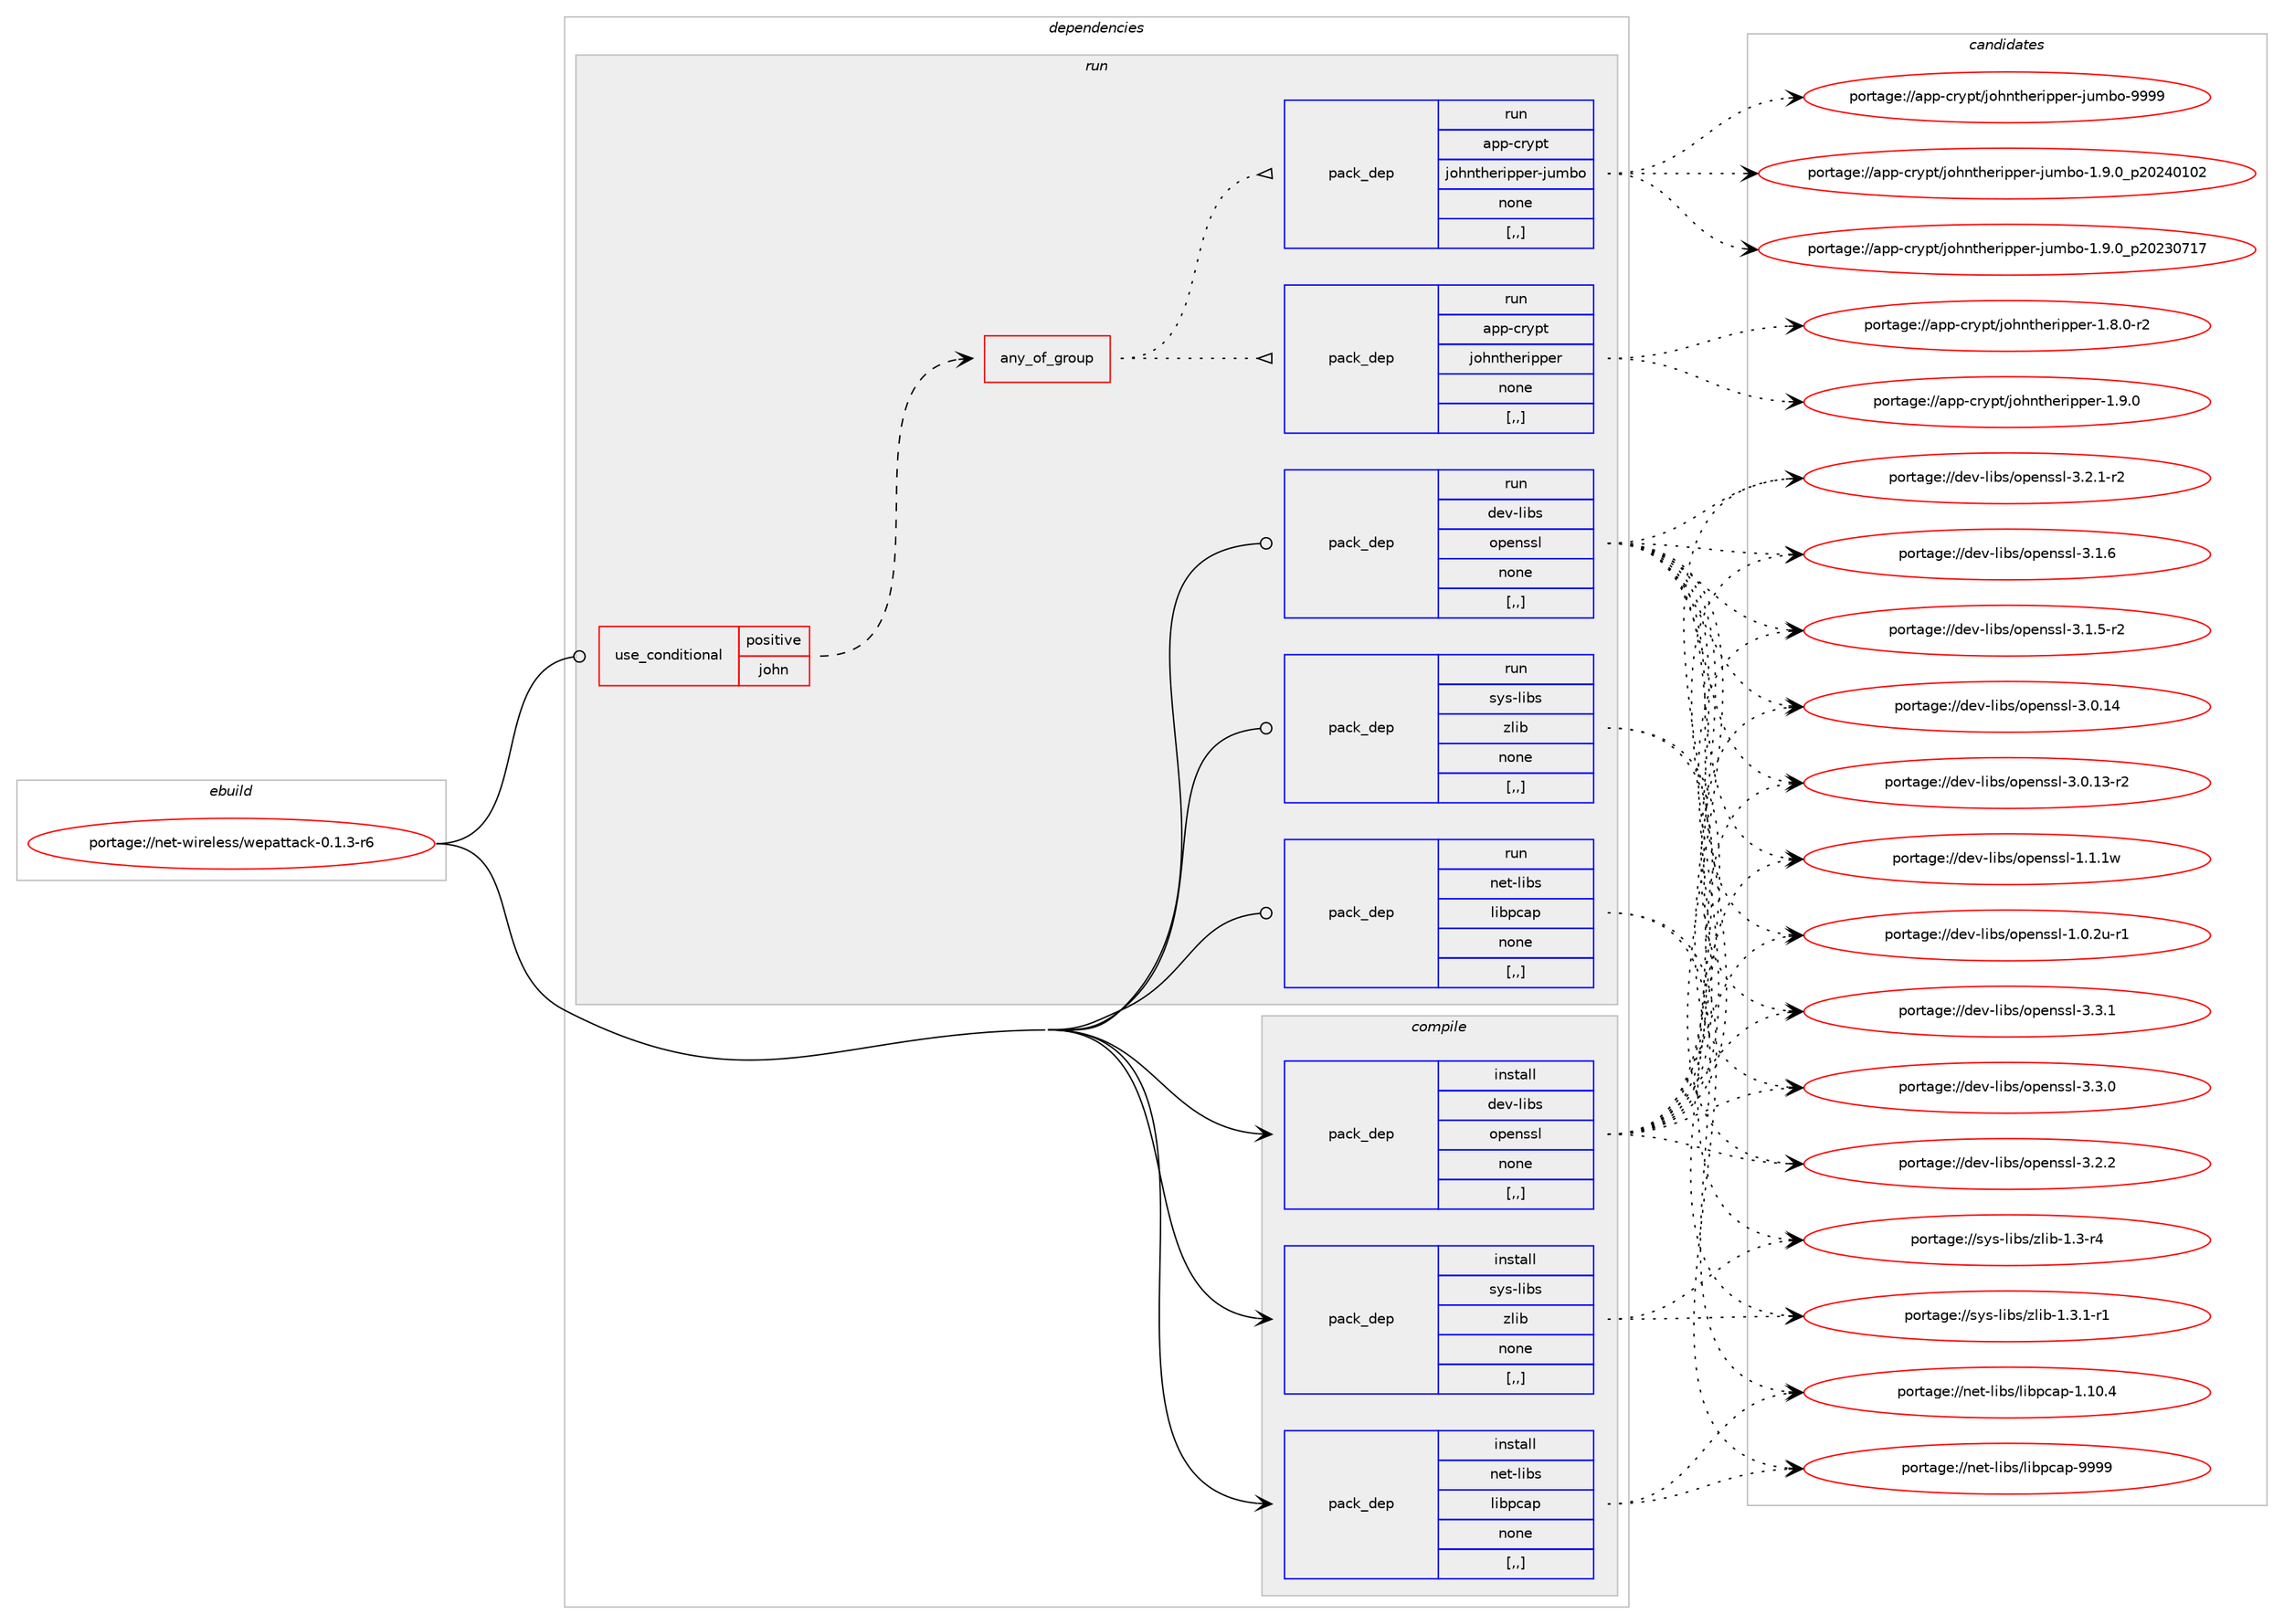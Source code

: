 digraph prolog {

# *************
# Graph options
# *************

newrank=true;
concentrate=true;
compound=true;
graph [rankdir=LR,fontname=Helvetica,fontsize=10,ranksep=1.5];#, ranksep=2.5, nodesep=0.2];
edge  [arrowhead=vee];
node  [fontname=Helvetica,fontsize=10];

# **********
# The ebuild
# **********

subgraph cluster_leftcol {
color=gray;
rank=same;
label=<<i>ebuild</i>>;
id [label="portage://net-wireless/wepattack-0.1.3-r6", color=red, width=4, href="../net-wireless/wepattack-0.1.3-r6.svg"];
}

# ****************
# The dependencies
# ****************

subgraph cluster_midcol {
color=gray;
label=<<i>dependencies</i>>;
subgraph cluster_compile {
fillcolor="#eeeeee";
style=filled;
label=<<i>compile</i>>;
subgraph pack1257 {
dependency1679 [label=<<TABLE BORDER="0" CELLBORDER="1" CELLSPACING="0" CELLPADDING="4" WIDTH="220"><TR><TD ROWSPAN="6" CELLPADDING="30">pack_dep</TD></TR><TR><TD WIDTH="110">install</TD></TR><TR><TD>dev-libs</TD></TR><TR><TD>openssl</TD></TR><TR><TD>none</TD></TR><TR><TD>[,,]</TD></TR></TABLE>>, shape=none, color=blue];
}
id:e -> dependency1679:w [weight=20,style="solid",arrowhead="vee"];
subgraph pack1258 {
dependency1680 [label=<<TABLE BORDER="0" CELLBORDER="1" CELLSPACING="0" CELLPADDING="4" WIDTH="220"><TR><TD ROWSPAN="6" CELLPADDING="30">pack_dep</TD></TR><TR><TD WIDTH="110">install</TD></TR><TR><TD>net-libs</TD></TR><TR><TD>libpcap</TD></TR><TR><TD>none</TD></TR><TR><TD>[,,]</TD></TR></TABLE>>, shape=none, color=blue];
}
id:e -> dependency1680:w [weight=20,style="solid",arrowhead="vee"];
subgraph pack1259 {
dependency1681 [label=<<TABLE BORDER="0" CELLBORDER="1" CELLSPACING="0" CELLPADDING="4" WIDTH="220"><TR><TD ROWSPAN="6" CELLPADDING="30">pack_dep</TD></TR><TR><TD WIDTH="110">install</TD></TR><TR><TD>sys-libs</TD></TR><TR><TD>zlib</TD></TR><TR><TD>none</TD></TR><TR><TD>[,,]</TD></TR></TABLE>>, shape=none, color=blue];
}
id:e -> dependency1681:w [weight=20,style="solid",arrowhead="vee"];
}
subgraph cluster_compileandrun {
fillcolor="#eeeeee";
style=filled;
label=<<i>compile and run</i>>;
}
subgraph cluster_run {
fillcolor="#eeeeee";
style=filled;
label=<<i>run</i>>;
subgraph cond406 {
dependency1682 [label=<<TABLE BORDER="0" CELLBORDER="1" CELLSPACING="0" CELLPADDING="4"><TR><TD ROWSPAN="3" CELLPADDING="10">use_conditional</TD></TR><TR><TD>positive</TD></TR><TR><TD>john</TD></TR></TABLE>>, shape=none, color=red];
subgraph any18 {
dependency1683 [label=<<TABLE BORDER="0" CELLBORDER="1" CELLSPACING="0" CELLPADDING="4"><TR><TD CELLPADDING="10">any_of_group</TD></TR></TABLE>>, shape=none, color=red];subgraph pack1260 {
dependency1684 [label=<<TABLE BORDER="0" CELLBORDER="1" CELLSPACING="0" CELLPADDING="4" WIDTH="220"><TR><TD ROWSPAN="6" CELLPADDING="30">pack_dep</TD></TR><TR><TD WIDTH="110">run</TD></TR><TR><TD>app-crypt</TD></TR><TR><TD>johntheripper</TD></TR><TR><TD>none</TD></TR><TR><TD>[,,]</TD></TR></TABLE>>, shape=none, color=blue];
}
dependency1683:e -> dependency1684:w [weight=20,style="dotted",arrowhead="oinv"];
subgraph pack1261 {
dependency1685 [label=<<TABLE BORDER="0" CELLBORDER="1" CELLSPACING="0" CELLPADDING="4" WIDTH="220"><TR><TD ROWSPAN="6" CELLPADDING="30">pack_dep</TD></TR><TR><TD WIDTH="110">run</TD></TR><TR><TD>app-crypt</TD></TR><TR><TD>johntheripper-jumbo</TD></TR><TR><TD>none</TD></TR><TR><TD>[,,]</TD></TR></TABLE>>, shape=none, color=blue];
}
dependency1683:e -> dependency1685:w [weight=20,style="dotted",arrowhead="oinv"];
}
dependency1682:e -> dependency1683:w [weight=20,style="dashed",arrowhead="vee"];
}
id:e -> dependency1682:w [weight=20,style="solid",arrowhead="odot"];
subgraph pack1262 {
dependency1686 [label=<<TABLE BORDER="0" CELLBORDER="1" CELLSPACING="0" CELLPADDING="4" WIDTH="220"><TR><TD ROWSPAN="6" CELLPADDING="30">pack_dep</TD></TR><TR><TD WIDTH="110">run</TD></TR><TR><TD>dev-libs</TD></TR><TR><TD>openssl</TD></TR><TR><TD>none</TD></TR><TR><TD>[,,]</TD></TR></TABLE>>, shape=none, color=blue];
}
id:e -> dependency1686:w [weight=20,style="solid",arrowhead="odot"];
subgraph pack1263 {
dependency1687 [label=<<TABLE BORDER="0" CELLBORDER="1" CELLSPACING="0" CELLPADDING="4" WIDTH="220"><TR><TD ROWSPAN="6" CELLPADDING="30">pack_dep</TD></TR><TR><TD WIDTH="110">run</TD></TR><TR><TD>net-libs</TD></TR><TR><TD>libpcap</TD></TR><TR><TD>none</TD></TR><TR><TD>[,,]</TD></TR></TABLE>>, shape=none, color=blue];
}
id:e -> dependency1687:w [weight=20,style="solid",arrowhead="odot"];
subgraph pack1264 {
dependency1688 [label=<<TABLE BORDER="0" CELLBORDER="1" CELLSPACING="0" CELLPADDING="4" WIDTH="220"><TR><TD ROWSPAN="6" CELLPADDING="30">pack_dep</TD></TR><TR><TD WIDTH="110">run</TD></TR><TR><TD>sys-libs</TD></TR><TR><TD>zlib</TD></TR><TR><TD>none</TD></TR><TR><TD>[,,]</TD></TR></TABLE>>, shape=none, color=blue];
}
id:e -> dependency1688:w [weight=20,style="solid",arrowhead="odot"];
}
}

# **************
# The candidates
# **************

subgraph cluster_choices {
rank=same;
color=gray;
label=<<i>candidates</i>>;

subgraph choice1257 {
color=black;
nodesep=1;
choice100101118451081059811547111112101110115115108455146514649 [label="portage://dev-libs/openssl-3.3.1", color=red, width=4,href="../dev-libs/openssl-3.3.1.svg"];
choice100101118451081059811547111112101110115115108455146514648 [label="portage://dev-libs/openssl-3.3.0", color=red, width=4,href="../dev-libs/openssl-3.3.0.svg"];
choice100101118451081059811547111112101110115115108455146504650 [label="portage://dev-libs/openssl-3.2.2", color=red, width=4,href="../dev-libs/openssl-3.2.2.svg"];
choice1001011184510810598115471111121011101151151084551465046494511450 [label="portage://dev-libs/openssl-3.2.1-r2", color=red, width=4,href="../dev-libs/openssl-3.2.1-r2.svg"];
choice100101118451081059811547111112101110115115108455146494654 [label="portage://dev-libs/openssl-3.1.6", color=red, width=4,href="../dev-libs/openssl-3.1.6.svg"];
choice1001011184510810598115471111121011101151151084551464946534511450 [label="portage://dev-libs/openssl-3.1.5-r2", color=red, width=4,href="../dev-libs/openssl-3.1.5-r2.svg"];
choice10010111845108105981154711111210111011511510845514648464952 [label="portage://dev-libs/openssl-3.0.14", color=red, width=4,href="../dev-libs/openssl-3.0.14.svg"];
choice100101118451081059811547111112101110115115108455146484649514511450 [label="portage://dev-libs/openssl-3.0.13-r2", color=red, width=4,href="../dev-libs/openssl-3.0.13-r2.svg"];
choice100101118451081059811547111112101110115115108454946494649119 [label="portage://dev-libs/openssl-1.1.1w", color=red, width=4,href="../dev-libs/openssl-1.1.1w.svg"];
choice1001011184510810598115471111121011101151151084549464846501174511449 [label="portage://dev-libs/openssl-1.0.2u-r1", color=red, width=4,href="../dev-libs/openssl-1.0.2u-r1.svg"];
dependency1679:e -> choice100101118451081059811547111112101110115115108455146514649:w [style=dotted,weight="100"];
dependency1679:e -> choice100101118451081059811547111112101110115115108455146514648:w [style=dotted,weight="100"];
dependency1679:e -> choice100101118451081059811547111112101110115115108455146504650:w [style=dotted,weight="100"];
dependency1679:e -> choice1001011184510810598115471111121011101151151084551465046494511450:w [style=dotted,weight="100"];
dependency1679:e -> choice100101118451081059811547111112101110115115108455146494654:w [style=dotted,weight="100"];
dependency1679:e -> choice1001011184510810598115471111121011101151151084551464946534511450:w [style=dotted,weight="100"];
dependency1679:e -> choice10010111845108105981154711111210111011511510845514648464952:w [style=dotted,weight="100"];
dependency1679:e -> choice100101118451081059811547111112101110115115108455146484649514511450:w [style=dotted,weight="100"];
dependency1679:e -> choice100101118451081059811547111112101110115115108454946494649119:w [style=dotted,weight="100"];
dependency1679:e -> choice1001011184510810598115471111121011101151151084549464846501174511449:w [style=dotted,weight="100"];
}
subgraph choice1258 {
color=black;
nodesep=1;
choice1101011164510810598115471081059811299971124557575757 [label="portage://net-libs/libpcap-9999", color=red, width=4,href="../net-libs/libpcap-9999.svg"];
choice11010111645108105981154710810598112999711245494649484652 [label="portage://net-libs/libpcap-1.10.4", color=red, width=4,href="../net-libs/libpcap-1.10.4.svg"];
dependency1680:e -> choice1101011164510810598115471081059811299971124557575757:w [style=dotted,weight="100"];
dependency1680:e -> choice11010111645108105981154710810598112999711245494649484652:w [style=dotted,weight="100"];
}
subgraph choice1259 {
color=black;
nodesep=1;
choice115121115451081059811547122108105984549465146494511449 [label="portage://sys-libs/zlib-1.3.1-r1", color=red, width=4,href="../sys-libs/zlib-1.3.1-r1.svg"];
choice11512111545108105981154712210810598454946514511452 [label="portage://sys-libs/zlib-1.3-r4", color=red, width=4,href="../sys-libs/zlib-1.3-r4.svg"];
dependency1681:e -> choice115121115451081059811547122108105984549465146494511449:w [style=dotted,weight="100"];
dependency1681:e -> choice11512111545108105981154712210810598454946514511452:w [style=dotted,weight="100"];
}
subgraph choice1260 {
color=black;
nodesep=1;
choice97112112459911412111211647106111104110116104101114105112112101114454946574648 [label="portage://app-crypt/johntheripper-1.9.0", color=red, width=4,href="../app-crypt/johntheripper-1.9.0.svg"];
choice971121124599114121112116471061111041101161041011141051121121011144549465646484511450 [label="portage://app-crypt/johntheripper-1.8.0-r2", color=red, width=4,href="../app-crypt/johntheripper-1.8.0-r2.svg"];
dependency1684:e -> choice97112112459911412111211647106111104110116104101114105112112101114454946574648:w [style=dotted,weight="100"];
dependency1684:e -> choice971121124599114121112116471061111041101161041011141051121121011144549465646484511450:w [style=dotted,weight="100"];
}
subgraph choice1261 {
color=black;
nodesep=1;
choice9711211245991141211121164710611110411011610410111410511211210111445106117109981114557575757 [label="portage://app-crypt/johntheripper-jumbo-9999", color=red, width=4,href="../app-crypt/johntheripper-jumbo-9999.svg"];
choice971121124599114121112116471061111041101161041011141051121121011144510611710998111454946574648951125048505248494850 [label="portage://app-crypt/johntheripper-jumbo-1.9.0_p20240102", color=red, width=4,href="../app-crypt/johntheripper-jumbo-1.9.0_p20240102.svg"];
choice971121124599114121112116471061111041101161041011141051121121011144510611710998111454946574648951125048505148554955 [label="portage://app-crypt/johntheripper-jumbo-1.9.0_p20230717", color=red, width=4,href="../app-crypt/johntheripper-jumbo-1.9.0_p20230717.svg"];
dependency1685:e -> choice9711211245991141211121164710611110411011610410111410511211210111445106117109981114557575757:w [style=dotted,weight="100"];
dependency1685:e -> choice971121124599114121112116471061111041101161041011141051121121011144510611710998111454946574648951125048505248494850:w [style=dotted,weight="100"];
dependency1685:e -> choice971121124599114121112116471061111041101161041011141051121121011144510611710998111454946574648951125048505148554955:w [style=dotted,weight="100"];
}
subgraph choice1262 {
color=black;
nodesep=1;
choice100101118451081059811547111112101110115115108455146514649 [label="portage://dev-libs/openssl-3.3.1", color=red, width=4,href="../dev-libs/openssl-3.3.1.svg"];
choice100101118451081059811547111112101110115115108455146514648 [label="portage://dev-libs/openssl-3.3.0", color=red, width=4,href="../dev-libs/openssl-3.3.0.svg"];
choice100101118451081059811547111112101110115115108455146504650 [label="portage://dev-libs/openssl-3.2.2", color=red, width=4,href="../dev-libs/openssl-3.2.2.svg"];
choice1001011184510810598115471111121011101151151084551465046494511450 [label="portage://dev-libs/openssl-3.2.1-r2", color=red, width=4,href="../dev-libs/openssl-3.2.1-r2.svg"];
choice100101118451081059811547111112101110115115108455146494654 [label="portage://dev-libs/openssl-3.1.6", color=red, width=4,href="../dev-libs/openssl-3.1.6.svg"];
choice1001011184510810598115471111121011101151151084551464946534511450 [label="portage://dev-libs/openssl-3.1.5-r2", color=red, width=4,href="../dev-libs/openssl-3.1.5-r2.svg"];
choice10010111845108105981154711111210111011511510845514648464952 [label="portage://dev-libs/openssl-3.0.14", color=red, width=4,href="../dev-libs/openssl-3.0.14.svg"];
choice100101118451081059811547111112101110115115108455146484649514511450 [label="portage://dev-libs/openssl-3.0.13-r2", color=red, width=4,href="../dev-libs/openssl-3.0.13-r2.svg"];
choice100101118451081059811547111112101110115115108454946494649119 [label="portage://dev-libs/openssl-1.1.1w", color=red, width=4,href="../dev-libs/openssl-1.1.1w.svg"];
choice1001011184510810598115471111121011101151151084549464846501174511449 [label="portage://dev-libs/openssl-1.0.2u-r1", color=red, width=4,href="../dev-libs/openssl-1.0.2u-r1.svg"];
dependency1686:e -> choice100101118451081059811547111112101110115115108455146514649:w [style=dotted,weight="100"];
dependency1686:e -> choice100101118451081059811547111112101110115115108455146514648:w [style=dotted,weight="100"];
dependency1686:e -> choice100101118451081059811547111112101110115115108455146504650:w [style=dotted,weight="100"];
dependency1686:e -> choice1001011184510810598115471111121011101151151084551465046494511450:w [style=dotted,weight="100"];
dependency1686:e -> choice100101118451081059811547111112101110115115108455146494654:w [style=dotted,weight="100"];
dependency1686:e -> choice1001011184510810598115471111121011101151151084551464946534511450:w [style=dotted,weight="100"];
dependency1686:e -> choice10010111845108105981154711111210111011511510845514648464952:w [style=dotted,weight="100"];
dependency1686:e -> choice100101118451081059811547111112101110115115108455146484649514511450:w [style=dotted,weight="100"];
dependency1686:e -> choice100101118451081059811547111112101110115115108454946494649119:w [style=dotted,weight="100"];
dependency1686:e -> choice1001011184510810598115471111121011101151151084549464846501174511449:w [style=dotted,weight="100"];
}
subgraph choice1263 {
color=black;
nodesep=1;
choice1101011164510810598115471081059811299971124557575757 [label="portage://net-libs/libpcap-9999", color=red, width=4,href="../net-libs/libpcap-9999.svg"];
choice11010111645108105981154710810598112999711245494649484652 [label="portage://net-libs/libpcap-1.10.4", color=red, width=4,href="../net-libs/libpcap-1.10.4.svg"];
dependency1687:e -> choice1101011164510810598115471081059811299971124557575757:w [style=dotted,weight="100"];
dependency1687:e -> choice11010111645108105981154710810598112999711245494649484652:w [style=dotted,weight="100"];
}
subgraph choice1264 {
color=black;
nodesep=1;
choice115121115451081059811547122108105984549465146494511449 [label="portage://sys-libs/zlib-1.3.1-r1", color=red, width=4,href="../sys-libs/zlib-1.3.1-r1.svg"];
choice11512111545108105981154712210810598454946514511452 [label="portage://sys-libs/zlib-1.3-r4", color=red, width=4,href="../sys-libs/zlib-1.3-r4.svg"];
dependency1688:e -> choice115121115451081059811547122108105984549465146494511449:w [style=dotted,weight="100"];
dependency1688:e -> choice11512111545108105981154712210810598454946514511452:w [style=dotted,weight="100"];
}
}

}
